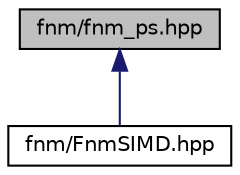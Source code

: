 digraph "fnm/fnm_ps.hpp"
{
 // LATEX_PDF_SIZE
  edge [fontname="Helvetica",fontsize="10",labelfontname="Helvetica",labelfontsize="10"];
  node [fontname="Helvetica",fontsize="10",shape=record];
  Node1 [label="fnm/fnm_ps.hpp",height=0.2,width=0.4,color="black", fillcolor="grey75", style="filled", fontcolor="black",tooltip=" "];
  Node1 -> Node2 [dir="back",color="midnightblue",fontsize="10",style="solid",fontname="Helvetica"];
  Node2 [label="fnm/FnmSIMD.hpp",height=0.2,width=0.4,color="black", fillcolor="white", style="filled",URL="$d2/d03/FnmSIMD_8hpp.html",tooltip=" "];
}
